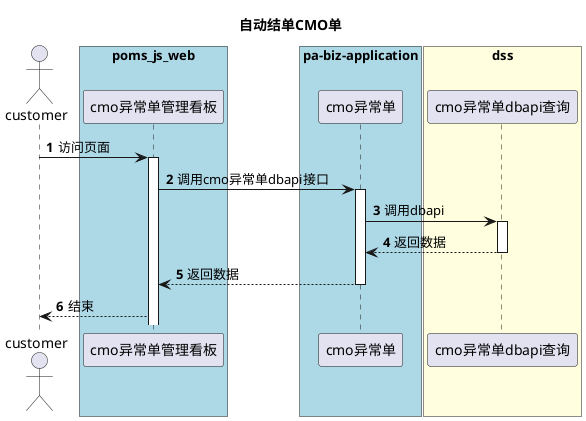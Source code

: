 @startuml
title 自动结单CMO单
autonumber

actor "customer" as customer

box "poms_js_web" #lightBlue
participant "cmo异常单管理看板" as html1
end box

box "pa-biz-application" #lightBlue
participant "cmo异常单" as java1
end box



box "dss" #lightYellow

participant "cmo异常单dbapi查询" as dss1

end box

customer -> html1 : 访问页面
activate html1
html1 -> java1 : 调用cmo异常单dbapi接口
activate java1
java1 -> dss1 : 调用dbapi
activate dss1
dss1 --> java1 : 返回数据
deactivate dss1
java1 --> html1 : 返回数据
deactivate java1
html1 --> customer : 结束
deactivate java1



@enduml